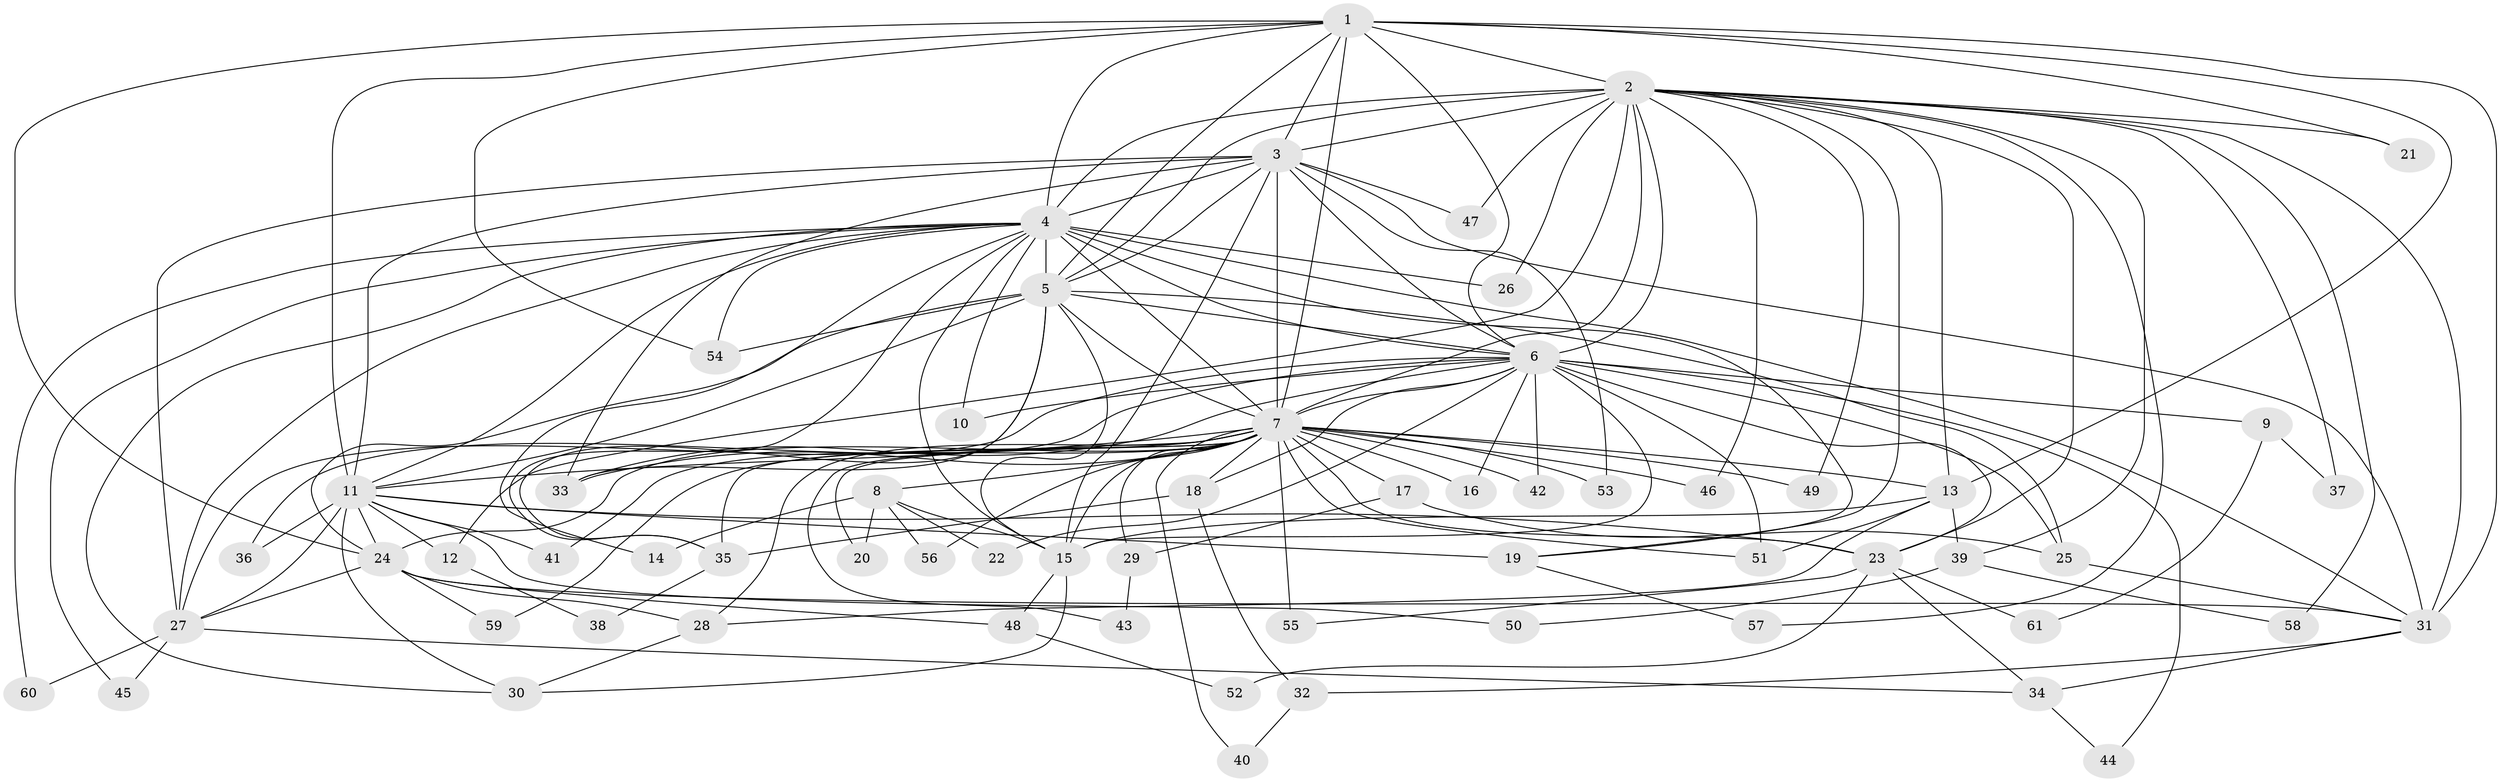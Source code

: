 // original degree distribution, {19: 0.01652892561983471, 22: 0.01652892561983471, 21: 0.01652892561983471, 18: 0.008264462809917356, 25: 0.008264462809917356, 27: 0.008264462809917356, 26: 0.008264462809917356, 7: 0.024793388429752067, 6: 0.01652892561983471, 4: 0.09917355371900827, 2: 0.5537190082644629, 8: 0.01652892561983471, 3: 0.17355371900826447, 5: 0.03305785123966942}
// Generated by graph-tools (version 1.1) at 2025/35/03/09/25 02:35:09]
// undirected, 61 vertices, 158 edges
graph export_dot {
graph [start="1"]
  node [color=gray90,style=filled];
  1;
  2;
  3;
  4;
  5;
  6;
  7;
  8;
  9;
  10;
  11;
  12;
  13;
  14;
  15;
  16;
  17;
  18;
  19;
  20;
  21;
  22;
  23;
  24;
  25;
  26;
  27;
  28;
  29;
  30;
  31;
  32;
  33;
  34;
  35;
  36;
  37;
  38;
  39;
  40;
  41;
  42;
  43;
  44;
  45;
  46;
  47;
  48;
  49;
  50;
  51;
  52;
  53;
  54;
  55;
  56;
  57;
  58;
  59;
  60;
  61;
  1 -- 2 [weight=2.0];
  1 -- 3 [weight=3.0];
  1 -- 4 [weight=2.0];
  1 -- 5 [weight=1.0];
  1 -- 6 [weight=1.0];
  1 -- 7 [weight=1.0];
  1 -- 11 [weight=1.0];
  1 -- 13 [weight=1.0];
  1 -- 21 [weight=1.0];
  1 -- 24 [weight=1.0];
  1 -- 31 [weight=4.0];
  1 -- 54 [weight=1.0];
  2 -- 3 [weight=4.0];
  2 -- 4 [weight=4.0];
  2 -- 5 [weight=2.0];
  2 -- 6 [weight=3.0];
  2 -- 7 [weight=2.0];
  2 -- 12 [weight=2.0];
  2 -- 13 [weight=3.0];
  2 -- 19 [weight=2.0];
  2 -- 21 [weight=2.0];
  2 -- 23 [weight=1.0];
  2 -- 26 [weight=2.0];
  2 -- 31 [weight=1.0];
  2 -- 37 [weight=1.0];
  2 -- 39 [weight=1.0];
  2 -- 46 [weight=1.0];
  2 -- 47 [weight=1.0];
  2 -- 49 [weight=1.0];
  2 -- 57 [weight=1.0];
  2 -- 58 [weight=1.0];
  3 -- 4 [weight=4.0];
  3 -- 5 [weight=2.0];
  3 -- 6 [weight=2.0];
  3 -- 7 [weight=13.0];
  3 -- 11 [weight=1.0];
  3 -- 15 [weight=1.0];
  3 -- 27 [weight=1.0];
  3 -- 31 [weight=1.0];
  3 -- 33 [weight=1.0];
  3 -- 47 [weight=1.0];
  3 -- 53 [weight=1.0];
  4 -- 5 [weight=2.0];
  4 -- 6 [weight=3.0];
  4 -- 7 [weight=4.0];
  4 -- 10 [weight=1.0];
  4 -- 11 [weight=1.0];
  4 -- 14 [weight=1.0];
  4 -- 15 [weight=8.0];
  4 -- 19 [weight=1.0];
  4 -- 26 [weight=1.0];
  4 -- 27 [weight=1.0];
  4 -- 30 [weight=1.0];
  4 -- 31 [weight=1.0];
  4 -- 35 [weight=1.0];
  4 -- 45 [weight=1.0];
  4 -- 54 [weight=1.0];
  4 -- 60 [weight=1.0];
  5 -- 6 [weight=1.0];
  5 -- 7 [weight=3.0];
  5 -- 11 [weight=7.0];
  5 -- 15 [weight=1.0];
  5 -- 24 [weight=1.0];
  5 -- 25 [weight=1.0];
  5 -- 33 [weight=1.0];
  5 -- 35 [weight=1.0];
  5 -- 54 [weight=1.0];
  6 -- 7 [weight=2.0];
  6 -- 9 [weight=1.0];
  6 -- 10 [weight=1.0];
  6 -- 15 [weight=1.0];
  6 -- 16 [weight=1.0];
  6 -- 18 [weight=1.0];
  6 -- 22 [weight=1.0];
  6 -- 23 [weight=1.0];
  6 -- 25 [weight=1.0];
  6 -- 27 [weight=1.0];
  6 -- 33 [weight=1.0];
  6 -- 36 [weight=1.0];
  6 -- 42 [weight=1.0];
  6 -- 44 [weight=1.0];
  6 -- 51 [weight=2.0];
  7 -- 8 [weight=1.0];
  7 -- 11 [weight=1.0];
  7 -- 13 [weight=1.0];
  7 -- 15 [weight=1.0];
  7 -- 16 [weight=1.0];
  7 -- 17 [weight=1.0];
  7 -- 18 [weight=1.0];
  7 -- 20 [weight=1.0];
  7 -- 23 [weight=1.0];
  7 -- 24 [weight=1.0];
  7 -- 28 [weight=1.0];
  7 -- 29 [weight=1.0];
  7 -- 33 [weight=1.0];
  7 -- 35 [weight=1.0];
  7 -- 40 [weight=1.0];
  7 -- 41 [weight=1.0];
  7 -- 42 [weight=1.0];
  7 -- 43 [weight=1.0];
  7 -- 46 [weight=1.0];
  7 -- 49 [weight=1.0];
  7 -- 51 [weight=1.0];
  7 -- 53 [weight=1.0];
  7 -- 55 [weight=1.0];
  7 -- 56 [weight=1.0];
  7 -- 59 [weight=1.0];
  8 -- 14 [weight=1.0];
  8 -- 15 [weight=1.0];
  8 -- 20 [weight=1.0];
  8 -- 22 [weight=1.0];
  8 -- 56 [weight=1.0];
  9 -- 37 [weight=1.0];
  9 -- 61 [weight=1.0];
  11 -- 12 [weight=1.0];
  11 -- 19 [weight=4.0];
  11 -- 23 [weight=1.0];
  11 -- 24 [weight=1.0];
  11 -- 27 [weight=1.0];
  11 -- 30 [weight=1.0];
  11 -- 36 [weight=1.0];
  11 -- 41 [weight=1.0];
  11 -- 50 [weight=1.0];
  12 -- 38 [weight=1.0];
  13 -- 15 [weight=1.0];
  13 -- 28 [weight=1.0];
  13 -- 39 [weight=1.0];
  13 -- 51 [weight=1.0];
  15 -- 30 [weight=1.0];
  15 -- 48 [weight=1.0];
  17 -- 25 [weight=1.0];
  17 -- 29 [weight=1.0];
  18 -- 32 [weight=1.0];
  18 -- 35 [weight=1.0];
  19 -- 57 [weight=1.0];
  23 -- 34 [weight=1.0];
  23 -- 52 [weight=1.0];
  23 -- 55 [weight=1.0];
  23 -- 61 [weight=1.0];
  24 -- 27 [weight=1.0];
  24 -- 28 [weight=1.0];
  24 -- 31 [weight=1.0];
  24 -- 48 [weight=1.0];
  24 -- 59 [weight=1.0];
  25 -- 31 [weight=1.0];
  27 -- 34 [weight=1.0];
  27 -- 45 [weight=1.0];
  27 -- 60 [weight=1.0];
  28 -- 30 [weight=1.0];
  29 -- 43 [weight=1.0];
  31 -- 32 [weight=1.0];
  31 -- 34 [weight=1.0];
  32 -- 40 [weight=1.0];
  34 -- 44 [weight=1.0];
  35 -- 38 [weight=1.0];
  39 -- 50 [weight=1.0];
  39 -- 58 [weight=1.0];
  48 -- 52 [weight=1.0];
}
